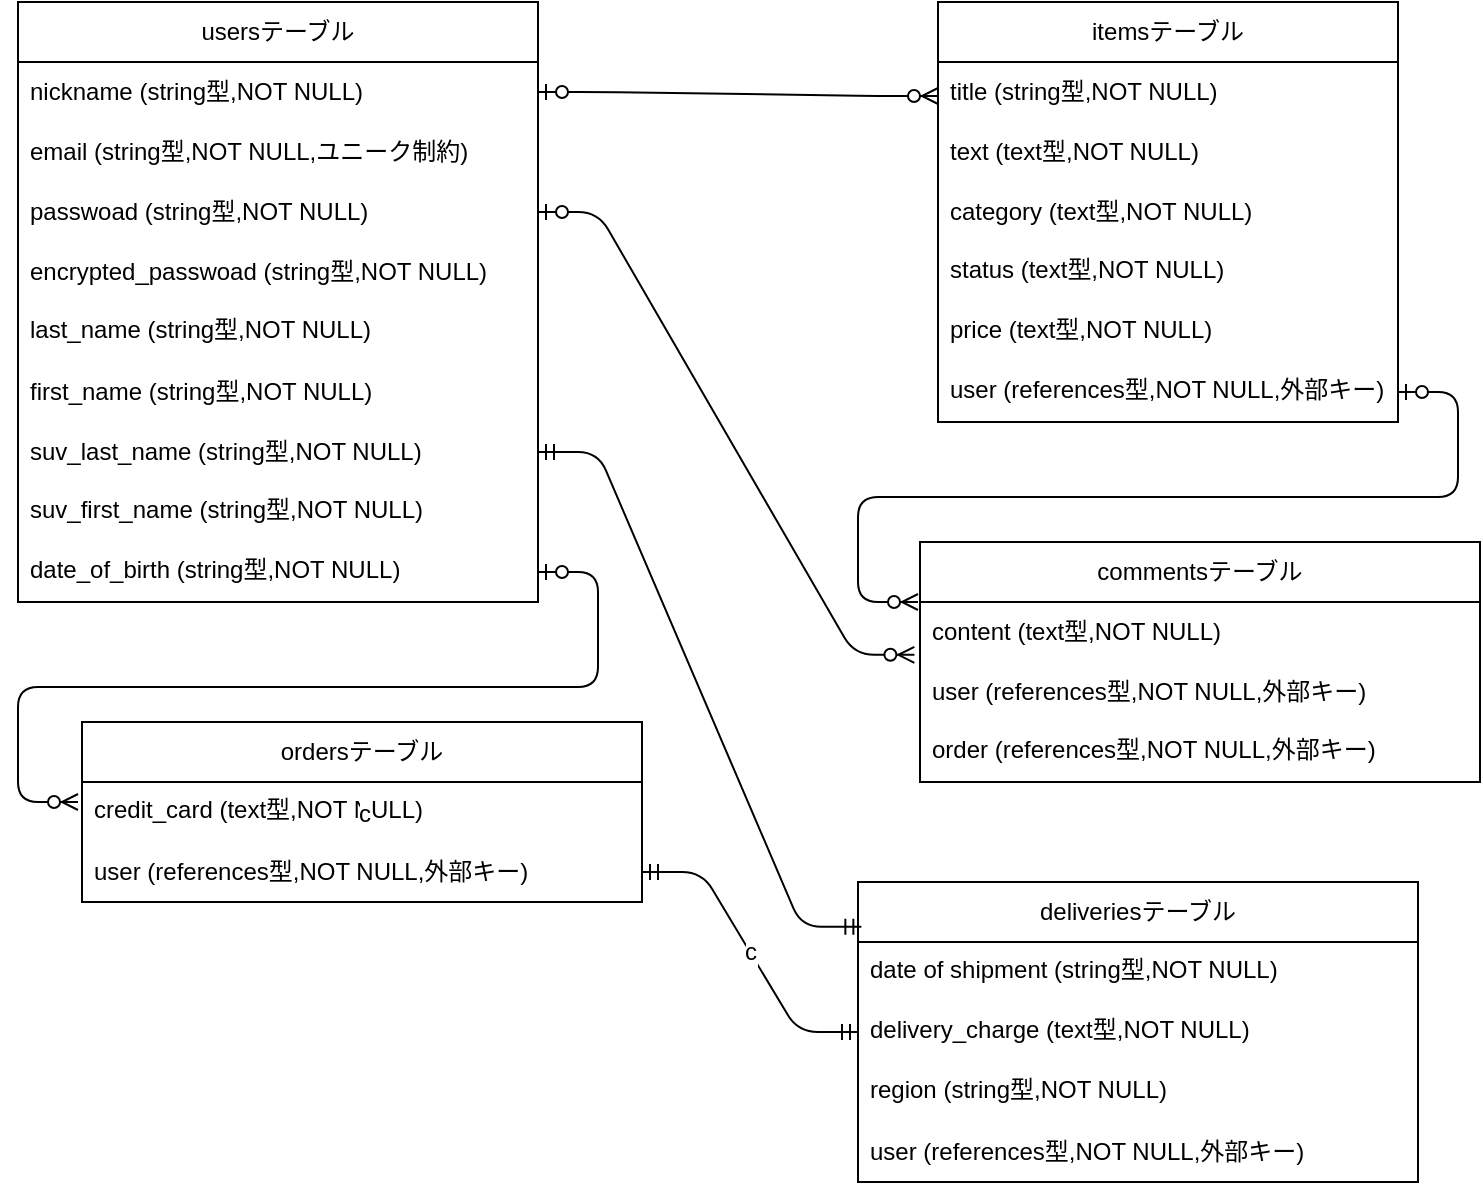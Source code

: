 <mxfile>
    <diagram id="ipqHFjH2WjOsvLF_bpQx" name="ページ1">
        <mxGraphModel dx="804" dy="798" grid="1" gridSize="10" guides="1" tooltips="1" connect="1" arrows="1" fold="1" page="1" pageScale="1" pageWidth="827" pageHeight="1169" math="0" shadow="0">
            <root>
                <mxCell id="0"/>
                <mxCell id="1" parent="0"/>
                <mxCell id="2" value="usersテーブル" style="swimlane;fontStyle=0;childLayout=stackLayout;horizontal=1;startSize=30;horizontalStack=0;resizeParent=1;resizeParentMax=0;resizeLast=0;collapsible=1;marginBottom=0;whiteSpace=wrap;html=1;" parent="1" vertex="1">
                    <mxGeometry x="40" y="40" width="260" height="300" as="geometry">
                        <mxRectangle x="40" y="10" width="120" height="30" as="alternateBounds"/>
                    </mxGeometry>
                </mxCell>
                <mxCell id="9" value="nickname (string型,NOT NULL)" style="text;strokeColor=none;fillColor=none;align=left;verticalAlign=middle;spacingLeft=4;spacingRight=4;overflow=hidden;points=[[0,0.5],[1,0.5]];portConstraint=eastwest;rotatable=0;whiteSpace=wrap;html=1;" parent="2" vertex="1">
                    <mxGeometry y="30" width="260" height="30" as="geometry"/>
                </mxCell>
                <mxCell id="3" value="email (string型,NOT NULL,ユニーク制約)" style="text;strokeColor=none;fillColor=none;align=left;verticalAlign=middle;spacingLeft=4;spacingRight=4;overflow=hidden;points=[[0,0.5],[1,0.5]];portConstraint=eastwest;rotatable=0;whiteSpace=wrap;html=1;" parent="2" vertex="1">
                    <mxGeometry y="60" width="260" height="30" as="geometry"/>
                </mxCell>
                <mxCell id="10" value="passwoad (string型,NOT NULL)" style="text;strokeColor=none;fillColor=none;align=left;verticalAlign=middle;spacingLeft=4;spacingRight=4;overflow=hidden;points=[[0,0.5],[1,0.5]];portConstraint=eastwest;rotatable=0;whiteSpace=wrap;html=1;" parent="2" vertex="1">
                    <mxGeometry y="90" width="260" height="30" as="geometry"/>
                </mxCell>
                <mxCell id="4" value="encrypted_passwoad (string型,NOT NULL)" style="text;strokeColor=none;fillColor=none;align=left;verticalAlign=middle;spacingLeft=4;spacingRight=4;overflow=hidden;points=[[0,0.5],[1,0.5]];portConstraint=eastwest;rotatable=0;whiteSpace=wrap;html=1;" parent="2" vertex="1">
                    <mxGeometry y="120" width="260" height="30" as="geometry"/>
                </mxCell>
                <mxCell id="36" value="last_name (string型,NOT NULL)" style="text;strokeColor=none;fillColor=none;spacingLeft=4;spacingRight=4;overflow=hidden;rotatable=0;points=[[0,0.5],[1,0.5]];portConstraint=eastwest;fontSize=12;" parent="2" vertex="1">
                    <mxGeometry y="150" width="260" height="30" as="geometry"/>
                </mxCell>
                <mxCell id="8" value="first_name&amp;nbsp;(string型,NOT NULL)" style="text;strokeColor=none;fillColor=none;align=left;verticalAlign=middle;spacingLeft=4;spacingRight=4;overflow=hidden;points=[[0,0.5],[1,0.5]];portConstraint=eastwest;rotatable=0;whiteSpace=wrap;html=1;" parent="2" vertex="1">
                    <mxGeometry y="180" width="260" height="30" as="geometry"/>
                </mxCell>
                <mxCell id="5" value="&lt;span style=&quot;&quot;&gt;suv_last_name&amp;nbsp;(string型,NOT NULL)&lt;/span&gt;" style="text;strokeColor=none;fillColor=none;align=left;verticalAlign=middle;spacingLeft=4;spacingRight=4;overflow=hidden;points=[[0,0.5],[1,0.5]];portConstraint=eastwest;rotatable=0;whiteSpace=wrap;html=1;" parent="2" vertex="1">
                    <mxGeometry y="210" width="260" height="30" as="geometry"/>
                </mxCell>
                <mxCell id="38" value="suv_first_name (string型,NOT NULL)" style="text;strokeColor=none;fillColor=none;spacingLeft=4;spacingRight=4;overflow=hidden;rotatable=0;points=[[0,0.5],[1,0.5]];portConstraint=eastwest;fontSize=12;" parent="2" vertex="1">
                    <mxGeometry y="240" width="260" height="30" as="geometry"/>
                </mxCell>
                <mxCell id="37" value="date_of_birth (string型,NOT NULL)" style="text;strokeColor=none;fillColor=none;spacingLeft=4;spacingRight=4;overflow=hidden;rotatable=0;points=[[0,0.5],[1,0.5]];portConstraint=eastwest;fontSize=12;" parent="2" vertex="1">
                    <mxGeometry y="270" width="260" height="30" as="geometry"/>
                </mxCell>
                <mxCell id="11" value="itemsテーブル" style="swimlane;fontStyle=0;childLayout=stackLayout;horizontal=1;startSize=30;horizontalStack=0;resizeParent=1;resizeParentMax=0;resizeLast=0;collapsible=1;marginBottom=0;whiteSpace=wrap;html=1;" parent="1" vertex="1">
                    <mxGeometry x="500" y="40" width="230" height="210" as="geometry">
                        <mxRectangle x="500" y="40" width="120" height="30" as="alternateBounds"/>
                    </mxGeometry>
                </mxCell>
                <mxCell id="12" value="title (string型,NOT NULL)" style="text;strokeColor=none;fillColor=none;align=left;verticalAlign=middle;spacingLeft=4;spacingRight=4;overflow=hidden;points=[[0,0.5],[1,0.5]];portConstraint=eastwest;rotatable=0;whiteSpace=wrap;html=1;" parent="11" vertex="1">
                    <mxGeometry y="30" width="230" height="30" as="geometry"/>
                </mxCell>
                <mxCell id="13" value="text (text型,NOT NULL)" style="text;strokeColor=none;fillColor=none;align=left;verticalAlign=middle;spacingLeft=4;spacingRight=4;overflow=hidden;points=[[0,0.5],[1,0.5]];portConstraint=eastwest;rotatable=0;whiteSpace=wrap;html=1;" parent="11" vertex="1">
                    <mxGeometry y="60" width="230" height="30" as="geometry"/>
                </mxCell>
                <mxCell id="14" value="&lt;span style=&quot;&quot;&gt;category&lt;/span&gt;&amp;nbsp;(text型,NOT NULL)" style="text;strokeColor=none;fillColor=none;align=left;verticalAlign=middle;spacingLeft=4;spacingRight=4;overflow=hidden;points=[[0,0.5],[1,0.5]];portConstraint=eastwest;rotatable=0;whiteSpace=wrap;html=1;" parent="11" vertex="1">
                    <mxGeometry y="90" width="230" height="30" as="geometry"/>
                </mxCell>
                <mxCell id="27" value="status (text型,NOT NULL)" style="text;strokeColor=none;fillColor=none;spacingLeft=4;spacingRight=4;overflow=hidden;rotatable=0;points=[[0,0.5],[1,0.5]];portConstraint=eastwest;fontSize=12;" parent="11" vertex="1">
                    <mxGeometry y="120" width="230" height="30" as="geometry"/>
                </mxCell>
                <mxCell id="54" value="price (text型,NOT NULL)" style="text;strokeColor=none;fillColor=none;spacingLeft=4;spacingRight=4;overflow=hidden;rotatable=0;points=[[0,0.5],[1,0.5]];portConstraint=eastwest;fontSize=12;" parent="11" vertex="1">
                    <mxGeometry y="150" width="230" height="30" as="geometry"/>
                </mxCell>
                <mxCell id="26" value="user (references型,NOT NULL,外部キー)" style="text;strokeColor=none;fillColor=none;spacingLeft=4;spacingRight=4;overflow=hidden;rotatable=0;points=[[0,0.5],[1,0.5]];portConstraint=eastwest;fontSize=12;" parent="11" vertex="1">
                    <mxGeometry y="180" width="230" height="30" as="geometry"/>
                </mxCell>
                <mxCell id="18" value="ordersテーブル" style="swimlane;fontStyle=0;childLayout=stackLayout;horizontal=1;startSize=30;horizontalStack=0;resizeParent=1;resizeParentMax=0;resizeLast=0;collapsible=1;marginBottom=0;whiteSpace=wrap;html=1;" parent="1" vertex="1">
                    <mxGeometry x="72" y="400" width="280" height="90" as="geometry">
                        <mxRectangle x="40" y="10" width="120" height="30" as="alternateBounds"/>
                    </mxGeometry>
                </mxCell>
                <mxCell id="55" value="credit_card (text型,NOT NULL)" style="text;strokeColor=none;fillColor=none;spacingLeft=4;spacingRight=4;overflow=hidden;rotatable=0;points=[[0,0.5],[1,0.5]];portConstraint=eastwest;fontSize=12;" parent="18" vertex="1">
                    <mxGeometry y="30" width="280" height="30" as="geometry"/>
                </mxCell>
                <mxCell id="60" value="user (references型,NOT NULL,外部キー)" style="text;strokeColor=none;fillColor=none;align=left;verticalAlign=middle;spacingLeft=4;spacingRight=4;overflow=hidden;points=[[0,0.5],[1,0.5]];portConstraint=eastwest;rotatable=0;whiteSpace=wrap;html=1;" parent="18" vertex="1">
                    <mxGeometry y="60" width="280" height="30" as="geometry"/>
                </mxCell>
                <mxCell id="24" value="" style="edgeStyle=entityRelationEdgeStyle;fontSize=12;html=1;endArrow=ERzeroToMany;startArrow=ERzeroToOne;strokeColor=default;exitX=1;exitY=0.5;exitDx=0;exitDy=0;entryX=0;entryY=0.5;entryDx=0;entryDy=0;" parent="1" source="9" edge="1">
                    <mxGeometry width="100" height="100" relative="1" as="geometry">
                        <mxPoint x="300" y="87" as="sourcePoint"/>
                        <mxPoint x="500" y="87" as="targetPoint"/>
                    </mxGeometry>
                </mxCell>
                <mxCell id="31" value="commentsテーブル" style="swimlane;fontStyle=0;childLayout=stackLayout;horizontal=1;startSize=30;horizontalStack=0;resizeParent=1;resizeParentMax=0;resizeLast=0;collapsible=1;marginBottom=0;whiteSpace=wrap;html=1;" parent="1" vertex="1">
                    <mxGeometry x="491" y="310" width="280" height="120" as="geometry">
                        <mxRectangle x="40" y="10" width="120" height="30" as="alternateBounds"/>
                    </mxGeometry>
                </mxCell>
                <mxCell id="32" value="content (text型,NOT NULL)" style="text;strokeColor=none;fillColor=none;align=left;verticalAlign=middle;spacingLeft=4;spacingRight=4;overflow=hidden;points=[[0,0.5],[1,0.5]];portConstraint=eastwest;rotatable=0;whiteSpace=wrap;html=1;" parent="31" vertex="1">
                    <mxGeometry y="30" width="280" height="30" as="geometry"/>
                </mxCell>
                <mxCell id="34" value="user (references型,NOT NULL,外部キー)" style="text;strokeColor=none;fillColor=none;align=left;verticalAlign=middle;spacingLeft=4;spacingRight=4;overflow=hidden;points=[[0,0.5],[1,0.5]];portConstraint=eastwest;rotatable=0;whiteSpace=wrap;html=1;" parent="31" vertex="1">
                    <mxGeometry y="60" width="280" height="30" as="geometry"/>
                </mxCell>
                <mxCell id="50" value="order (references型,NOT NULL,外部キー)" style="text;strokeColor=none;fillColor=none;spacingLeft=4;spacingRight=4;overflow=hidden;rotatable=0;points=[[0,0.5],[1,0.5]];portConstraint=eastwest;fontSize=12;" parent="31" vertex="1">
                    <mxGeometry y="90" width="280" height="30" as="geometry"/>
                </mxCell>
                <mxCell id="41" value="deliveriesテーブル" style="swimlane;fontStyle=0;childLayout=stackLayout;horizontal=1;startSize=30;horizontalStack=0;resizeParent=1;resizeParentMax=0;resizeLast=0;collapsible=1;marginBottom=0;whiteSpace=wrap;html=1;" parent="1" vertex="1">
                    <mxGeometry x="460" y="480" width="280" height="150" as="geometry">
                        <mxRectangle x="40" y="10" width="120" height="30" as="alternateBounds"/>
                    </mxGeometry>
                </mxCell>
                <mxCell id="30" value="date of shipment (string型,NOT NULL)" style="text;strokeColor=none;fillColor=none;spacingLeft=4;spacingRight=4;overflow=hidden;rotatable=0;points=[[0,0.5],[1,0.5]];portConstraint=eastwest;fontSize=12;" parent="41" vertex="1">
                    <mxGeometry y="30" width="280" height="30" as="geometry"/>
                </mxCell>
                <mxCell id="28" value="delivery_charge (text型,NOT NULL)" style="text;strokeColor=none;fillColor=none;spacingLeft=4;spacingRight=4;overflow=hidden;rotatable=0;points=[[0,0.5],[1,0.5]];portConstraint=eastwest;fontSize=12;" parent="41" vertex="1">
                    <mxGeometry y="60" width="280" height="30" as="geometry"/>
                </mxCell>
                <mxCell id="29" value="region (string型,NOT NULL)" style="text;strokeColor=none;fillColor=none;spacingLeft=4;spacingRight=4;overflow=hidden;rotatable=0;points=[[0,0.5],[1,0.5]];portConstraint=eastwest;fontSize=12;" parent="41" vertex="1">
                    <mxGeometry y="90" width="280" height="30" as="geometry"/>
                </mxCell>
                <mxCell id="44" value="user (references型,NOT NULL,外部キー)" style="text;strokeColor=none;fillColor=none;align=left;verticalAlign=middle;spacingLeft=4;spacingRight=4;overflow=hidden;points=[[0,0.5],[1,0.5]];portConstraint=eastwest;rotatable=0;whiteSpace=wrap;html=1;" parent="41" vertex="1">
                    <mxGeometry y="120" width="280" height="30" as="geometry"/>
                </mxCell>
                <mxCell id="45" value="" style="edgeStyle=entityRelationEdgeStyle;fontSize=12;html=1;endArrow=ERzeroToMany;startArrow=ERzeroToOne;strokeColor=default;" parent="1" source="26" edge="1">
                    <mxGeometry width="100" height="100" relative="1" as="geometry">
                        <mxPoint x="530" y="350" as="sourcePoint"/>
                        <mxPoint x="490" y="340" as="targetPoint"/>
                    </mxGeometry>
                </mxCell>
                <mxCell id="46" value="" style="edgeStyle=entityRelationEdgeStyle;fontSize=12;html=1;endArrow=ERzeroToMany;startArrow=ERzeroToOne;strokeColor=default;entryX=-0.01;entryY=0.88;entryDx=0;entryDy=0;exitX=1;exitY=0.5;exitDx=0;exitDy=0;entryPerimeter=0;" parent="1" source="10" target="32" edge="1">
                    <mxGeometry width="100" height="100" relative="1" as="geometry">
                        <mxPoint x="310" y="140" as="sourcePoint"/>
                        <mxPoint x="481" y="445" as="targetPoint"/>
                    </mxGeometry>
                </mxCell>
                <mxCell id="52" value="c" style="edgeStyle=entityRelationEdgeStyle;fontSize=12;html=1;endArrow=ERmandOne;startArrow=ERmandOne;exitX=1;exitY=0.5;exitDx=0;exitDy=0;entryX=0;entryY=0.5;entryDx=0;entryDy=0;" parent="1" source="60" edge="1" target="28">
                    <mxGeometry width="100" height="100" relative="1" as="geometry">
                        <mxPoint x="370" y="470" as="sourcePoint"/>
                        <mxPoint x="120" y="580" as="targetPoint"/>
                    </mxGeometry>
                </mxCell>
                <mxCell id="61" value="" style="edgeStyle=entityRelationEdgeStyle;fontSize=12;html=1;endArrow=ERzeroToMany;startArrow=ERzeroToOne;strokeColor=default;exitX=1;exitY=0.5;exitDx=0;exitDy=0;" edge="1" parent="1" source="37">
                    <mxGeometry width="100" height="100" relative="1" as="geometry">
                        <mxPoint x="330" y="330" as="sourcePoint"/>
                        <mxPoint x="70" y="440" as="targetPoint"/>
                    </mxGeometry>
                </mxCell>
                <mxCell id="62" value="c" style="edgeStyle=entityRelationEdgeStyle;fontSize=12;html=1;endArrow=ERmandOne;startArrow=ERmandOne;exitX=1;exitY=0.5;exitDx=0;exitDy=0;entryX=0.006;entryY=0.149;entryDx=0;entryDy=0;entryPerimeter=0;" edge="1" parent="1" source="5" target="41">
                    <mxGeometry x="-0.059" y="-178" width="100" height="100" relative="1" as="geometry">
                        <mxPoint x="40" y="270" as="sourcePoint"/>
                        <mxPoint x="520" y="500" as="targetPoint"/>
                        <mxPoint y="1" as="offset"/>
                    </mxGeometry>
                </mxCell>
            </root>
        </mxGraphModel>
    </diagram>
</mxfile>
